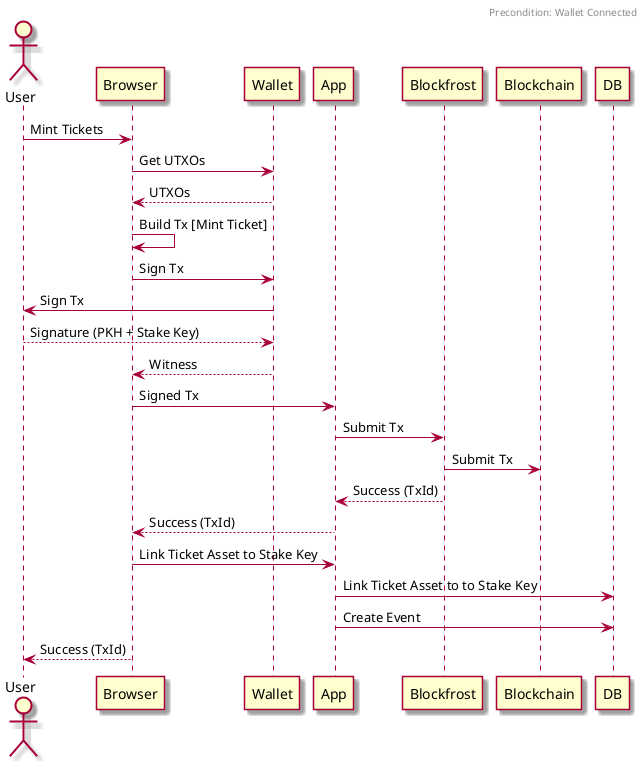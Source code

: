@startuml mint-tickets

skin rose
header Precondition: Wallet Connected
actor User
User -> Browser : Mint Tickets
Browser -> Wallet : Get UTXOs
Wallet --> Browser : UTXOs
Browser -> Browser : Build Tx [Mint Ticket]
Browser -> Wallet: Sign Tx 
Wallet -> User: Sign Tx
User --> Wallet: Signature (PKH + Stake Key)
Wallet --> Browser : Witness
Browser -> App : Signed Tx
App -> Blockfrost : Submit Tx
Blockfrost -> Blockchain : Submit Tx
Blockfrost --> App : Success (TxId)
App --> Browser : Success (TxId)
Browser -> App : Link Ticket Asset to Stake Key
App -> DB : Link Ticket Asset to to Stake Key
App -> DB : Create Event
Browser --> User : Success (TxId)

   
@enduml